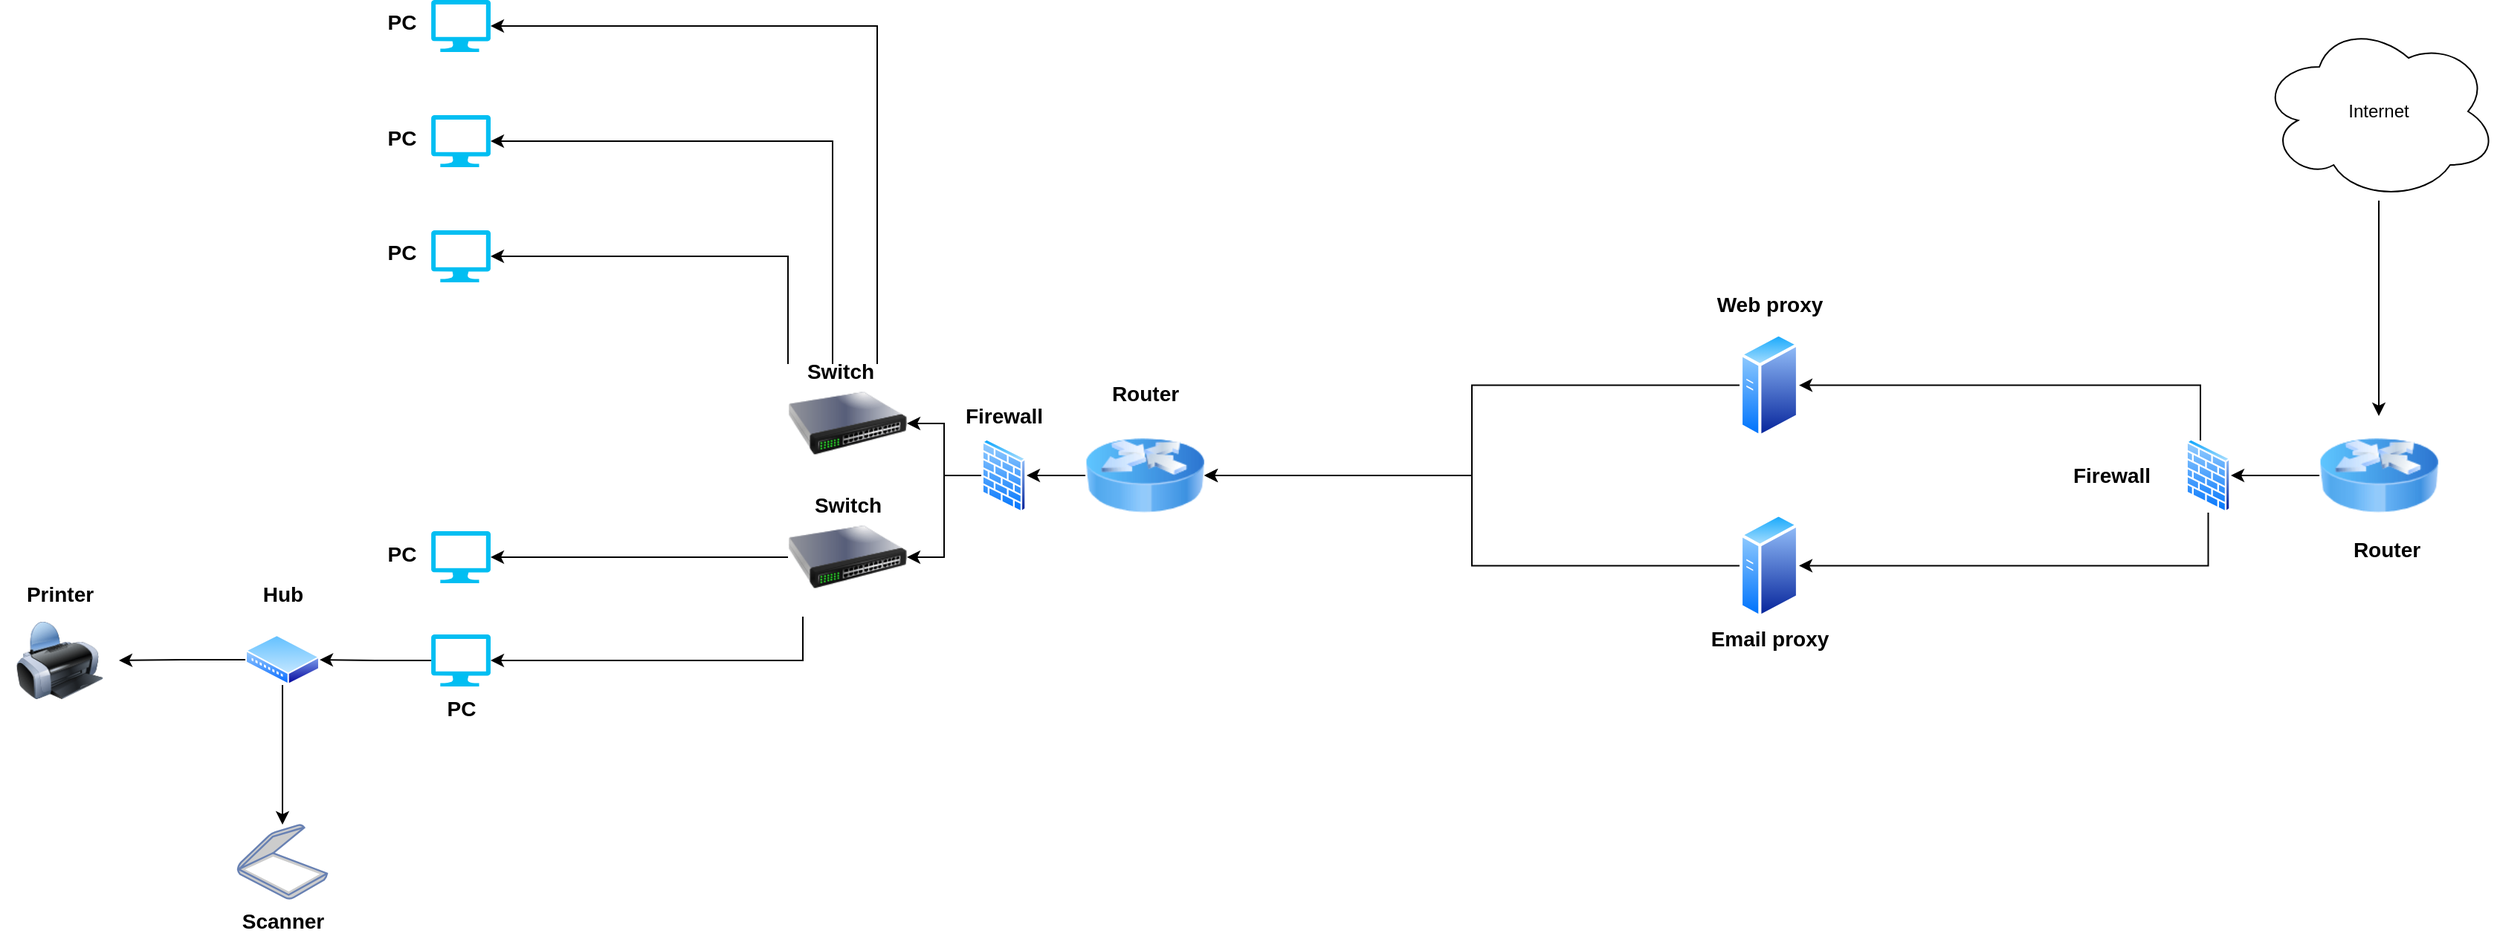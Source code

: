 <mxfile version="20.6.0" type="github"><diagram id="IYrGII0uLIEtw_tRA-mj" name="Page-1"><mxGraphModel dx="2957" dy="1070" grid="1" gridSize="10" guides="1" tooltips="1" connect="1" arrows="1" fold="1" page="1" pageScale="1" pageWidth="827" pageHeight="1169" math="0" shadow="0"><root><mxCell id="0"/><mxCell id="1" parent="0"/><mxCell id="fh5khjkU5Rfvh9hUlRVU-64" style="edgeStyle=orthogonalEdgeStyle;rounded=0;orthogonalLoop=1;jettySize=auto;html=1;" edge="1" parent="1" source="fh5khjkU5Rfvh9hUlRVU-1" target="fh5khjkU5Rfvh9hUlRVU-2"><mxGeometry relative="1" as="geometry"/></mxCell><mxCell id="fh5khjkU5Rfvh9hUlRVU-1" value="Internet" style="ellipse;shape=cloud;whiteSpace=wrap;html=1;" vertex="1" parent="1"><mxGeometry x="1310" y="20" width="160" height="120" as="geometry"/></mxCell><mxCell id="fh5khjkU5Rfvh9hUlRVU-48" style="edgeStyle=orthogonalEdgeStyle;rounded=0;orthogonalLoop=1;jettySize=auto;html=1;entryX=1;entryY=0.5;entryDx=0;entryDy=0;" edge="1" parent="1" source="fh5khjkU5Rfvh9hUlRVU-2" target="fh5khjkU5Rfvh9hUlRVU-31"><mxGeometry relative="1" as="geometry"/></mxCell><mxCell id="fh5khjkU5Rfvh9hUlRVU-2" value="" style="image;html=1;image=img/lib/clip_art/networking/Router_Icon_128x128.png" vertex="1" parent="1"><mxGeometry x="1350" y="285" width="80" height="80" as="geometry"/></mxCell><mxCell id="fh5khjkU5Rfvh9hUlRVU-38" style="edgeStyle=orthogonalEdgeStyle;rounded=0;orthogonalLoop=1;jettySize=auto;html=1;entryX=1;entryY=0.5;entryDx=0;entryDy=0;entryPerimeter=0;" edge="1" parent="1" source="fh5khjkU5Rfvh9hUlRVU-6" target="fh5khjkU5Rfvh9hUlRVU-14"><mxGeometry relative="1" as="geometry"><Array as="points"><mxPoint x="380" y="23"/></Array></mxGeometry></mxCell><mxCell id="fh5khjkU5Rfvh9hUlRVU-39" style="edgeStyle=orthogonalEdgeStyle;rounded=0;orthogonalLoop=1;jettySize=auto;html=1;entryX=1;entryY=0.5;entryDx=0;entryDy=0;entryPerimeter=0;" edge="1" parent="1" source="fh5khjkU5Rfvh9hUlRVU-6" target="fh5khjkU5Rfvh9hUlRVU-10"><mxGeometry relative="1" as="geometry"><Array as="points"><mxPoint x="350" y="100"/></Array></mxGeometry></mxCell><mxCell id="fh5khjkU5Rfvh9hUlRVU-40" style="edgeStyle=orthogonalEdgeStyle;rounded=0;orthogonalLoop=1;jettySize=auto;html=1;entryX=1;entryY=0.5;entryDx=0;entryDy=0;entryPerimeter=0;" edge="1" parent="1" source="fh5khjkU5Rfvh9hUlRVU-6" target="fh5khjkU5Rfvh9hUlRVU-13"><mxGeometry relative="1" as="geometry"><Array as="points"><mxPoint x="320" y="178"/></Array></mxGeometry></mxCell><mxCell id="fh5khjkU5Rfvh9hUlRVU-6" value="" style="image;html=1;image=img/lib/clip_art/networking/Switch_128x128.png" vertex="1" parent="1"><mxGeometry x="320" y="250" width="80" height="80" as="geometry"/></mxCell><mxCell id="fh5khjkU5Rfvh9hUlRVU-20" style="edgeStyle=orthogonalEdgeStyle;rounded=0;orthogonalLoop=1;jettySize=auto;html=1;entryX=1;entryY=0.5;entryDx=0;entryDy=0;entryPerimeter=0;" edge="1" parent="1" source="fh5khjkU5Rfvh9hUlRVU-7" target="fh5khjkU5Rfvh9hUlRVU-15"><mxGeometry relative="1" as="geometry"/></mxCell><mxCell id="fh5khjkU5Rfvh9hUlRVU-36" style="edgeStyle=orthogonalEdgeStyle;rounded=0;orthogonalLoop=1;jettySize=auto;html=1;entryX=1;entryY=0.5;entryDx=0;entryDy=0;entryPerimeter=0;" edge="1" parent="1" source="fh5khjkU5Rfvh9hUlRVU-7" target="fh5khjkU5Rfvh9hUlRVU-16"><mxGeometry relative="1" as="geometry"><Array as="points"><mxPoint x="330" y="450"/></Array></mxGeometry></mxCell><mxCell id="fh5khjkU5Rfvh9hUlRVU-7" value="" style="image;html=1;image=img/lib/clip_art/networking/Switch_128x128.png" vertex="1" parent="1"><mxGeometry x="320" y="340" width="80" height="80" as="geometry"/></mxCell><mxCell id="fh5khjkU5Rfvh9hUlRVU-10" value="" style="verticalLabelPosition=bottom;html=1;verticalAlign=top;align=center;strokeColor=none;fillColor=#00BEF2;shape=mxgraph.azure.computer;pointerEvents=1;" vertex="1" parent="1"><mxGeometry x="80" y="82.5" width="40" height="35" as="geometry"/></mxCell><mxCell id="fh5khjkU5Rfvh9hUlRVU-13" value="" style="verticalLabelPosition=bottom;html=1;verticalAlign=top;align=center;strokeColor=none;fillColor=#00BEF2;shape=mxgraph.azure.computer;pointerEvents=1;" vertex="1" parent="1"><mxGeometry x="80" y="160" width="40" height="35" as="geometry"/></mxCell><mxCell id="fh5khjkU5Rfvh9hUlRVU-14" value="" style="verticalLabelPosition=bottom;html=1;verticalAlign=top;align=center;strokeColor=none;fillColor=#00BEF2;shape=mxgraph.azure.computer;pointerEvents=1;" vertex="1" parent="1"><mxGeometry x="80" y="5" width="40" height="35" as="geometry"/></mxCell><mxCell id="fh5khjkU5Rfvh9hUlRVU-15" value="" style="verticalLabelPosition=bottom;html=1;verticalAlign=top;align=center;strokeColor=none;fillColor=#00BEF2;shape=mxgraph.azure.computer;pointerEvents=1;" vertex="1" parent="1"><mxGeometry x="80" y="362.5" width="40" height="35" as="geometry"/></mxCell><mxCell id="fh5khjkU5Rfvh9hUlRVU-27" style="edgeStyle=orthogonalEdgeStyle;rounded=0;orthogonalLoop=1;jettySize=auto;html=1;entryX=1;entryY=0.5;entryDx=0;entryDy=0;" edge="1" parent="1" source="fh5khjkU5Rfvh9hUlRVU-16" target="fh5khjkU5Rfvh9hUlRVU-24"><mxGeometry relative="1" as="geometry"/></mxCell><mxCell id="fh5khjkU5Rfvh9hUlRVU-16" value="" style="verticalLabelPosition=bottom;html=1;verticalAlign=top;align=center;strokeColor=none;fillColor=#00BEF2;shape=mxgraph.azure.computer;pointerEvents=1;" vertex="1" parent="1"><mxGeometry x="80" y="432" width="40" height="35" as="geometry"/></mxCell><mxCell id="fh5khjkU5Rfvh9hUlRVU-22" value="" style="fontColor=#0066CC;verticalAlign=top;verticalLabelPosition=bottom;labelPosition=center;align=center;html=1;outlineConnect=0;fillColor=#CCCCCC;strokeColor=#6881B3;gradientColor=none;gradientDirection=north;strokeWidth=2;shape=mxgraph.networks.scanner;" vertex="1" parent="1"><mxGeometry x="-50" y="560" width="60" height="50" as="geometry"/></mxCell><mxCell id="fh5khjkU5Rfvh9hUlRVU-23" value="" style="image;html=1;image=img/lib/clip_art/computers/Printer_128x128.png" vertex="1" parent="1"><mxGeometry x="-210" y="423.5" width="80" height="52" as="geometry"/></mxCell><mxCell id="fh5khjkU5Rfvh9hUlRVU-28" style="edgeStyle=orthogonalEdgeStyle;rounded=0;orthogonalLoop=1;jettySize=auto;html=1;entryX=1;entryY=0.5;entryDx=0;entryDy=0;" edge="1" parent="1" source="fh5khjkU5Rfvh9hUlRVU-24" target="fh5khjkU5Rfvh9hUlRVU-23"><mxGeometry relative="1" as="geometry"/></mxCell><mxCell id="fh5khjkU5Rfvh9hUlRVU-29" style="edgeStyle=orthogonalEdgeStyle;rounded=0;orthogonalLoop=1;jettySize=auto;html=1;" edge="1" parent="1" source="fh5khjkU5Rfvh9hUlRVU-24" target="fh5khjkU5Rfvh9hUlRVU-22"><mxGeometry relative="1" as="geometry"/></mxCell><mxCell id="fh5khjkU5Rfvh9hUlRVU-24" value="" style="aspect=fixed;perimeter=ellipsePerimeter;html=1;align=center;shadow=0;dashed=0;spacingTop=3;image;image=img/lib/active_directory/wiring_hub.svg;" vertex="1" parent="1"><mxGeometry x="-45" y="432" width="50" height="34" as="geometry"/></mxCell><mxCell id="fh5khjkU5Rfvh9hUlRVU-54" style="edgeStyle=orthogonalEdgeStyle;rounded=0;orthogonalLoop=1;jettySize=auto;html=1;entryX=1;entryY=0.5;entryDx=0;entryDy=0;" edge="1" parent="1" source="fh5khjkU5Rfvh9hUlRVU-31" target="fh5khjkU5Rfvh9hUlRVU-50"><mxGeometry relative="1" as="geometry"><Array as="points"><mxPoint x="1270" y="264"/></Array></mxGeometry></mxCell><mxCell id="fh5khjkU5Rfvh9hUlRVU-56" style="edgeStyle=orthogonalEdgeStyle;rounded=0;orthogonalLoop=1;jettySize=auto;html=1;entryX=1;entryY=0.5;entryDx=0;entryDy=0;" edge="1" parent="1" source="fh5khjkU5Rfvh9hUlRVU-31" target="fh5khjkU5Rfvh9hUlRVU-53"><mxGeometry relative="1" as="geometry"><Array as="points"><mxPoint x="1275" y="386"/></Array></mxGeometry></mxCell><mxCell id="fh5khjkU5Rfvh9hUlRVU-31" value="" style="aspect=fixed;perimeter=ellipsePerimeter;html=1;align=center;shadow=0;dashed=0;spacingTop=3;image;image=img/lib/active_directory/firewall.svg;direction=east;" vertex="1" parent="1"><mxGeometry x="1260" y="300" width="30.5" height="50" as="geometry"/></mxCell><mxCell id="fh5khjkU5Rfvh9hUlRVU-63" style="edgeStyle=orthogonalEdgeStyle;rounded=0;orthogonalLoop=1;jettySize=auto;html=1;entryX=1;entryY=0.5;entryDx=0;entryDy=0;" edge="1" parent="1" source="fh5khjkU5Rfvh9hUlRVU-46" target="fh5khjkU5Rfvh9hUlRVU-60"><mxGeometry relative="1" as="geometry"/></mxCell><mxCell id="fh5khjkU5Rfvh9hUlRVU-46" value="" style="image;html=1;image=img/lib/clip_art/networking/Router_Icon_128x128.png" vertex="1" parent="1"><mxGeometry x="520" y="285" width="80" height="80" as="geometry"/></mxCell><mxCell id="fh5khjkU5Rfvh9hUlRVU-57" style="edgeStyle=orthogonalEdgeStyle;rounded=0;orthogonalLoop=1;jettySize=auto;html=1;entryX=1;entryY=0.5;entryDx=0;entryDy=0;" edge="1" parent="1" source="fh5khjkU5Rfvh9hUlRVU-50" target="fh5khjkU5Rfvh9hUlRVU-46"><mxGeometry relative="1" as="geometry"/></mxCell><mxCell id="fh5khjkU5Rfvh9hUlRVU-50" value="" style="aspect=fixed;perimeter=ellipsePerimeter;html=1;align=center;shadow=0;dashed=0;spacingTop=3;image;image=img/lib/active_directory/generic_server.svg;" vertex="1" parent="1"><mxGeometry x="960" y="228.57" width="40" height="71.43" as="geometry"/></mxCell><mxCell id="fh5khjkU5Rfvh9hUlRVU-59" style="edgeStyle=orthogonalEdgeStyle;rounded=0;orthogonalLoop=1;jettySize=auto;html=1;entryX=1;entryY=0.5;entryDx=0;entryDy=0;" edge="1" parent="1" source="fh5khjkU5Rfvh9hUlRVU-53" target="fh5khjkU5Rfvh9hUlRVU-46"><mxGeometry relative="1" as="geometry"/></mxCell><mxCell id="fh5khjkU5Rfvh9hUlRVU-53" value="" style="aspect=fixed;perimeter=ellipsePerimeter;html=1;align=center;shadow=0;dashed=0;spacingTop=3;image;image=img/lib/active_directory/generic_server.svg;" vertex="1" parent="1"><mxGeometry x="960" y="350" width="40" height="71.43" as="geometry"/></mxCell><mxCell id="fh5khjkU5Rfvh9hUlRVU-61" style="edgeStyle=orthogonalEdgeStyle;rounded=0;orthogonalLoop=1;jettySize=auto;html=1;entryX=1;entryY=0.5;entryDx=0;entryDy=0;" edge="1" parent="1" source="fh5khjkU5Rfvh9hUlRVU-60" target="fh5khjkU5Rfvh9hUlRVU-6"><mxGeometry relative="1" as="geometry"/></mxCell><mxCell id="fh5khjkU5Rfvh9hUlRVU-62" style="edgeStyle=orthogonalEdgeStyle;rounded=0;orthogonalLoop=1;jettySize=auto;html=1;entryX=1;entryY=0.5;entryDx=0;entryDy=0;" edge="1" parent="1" source="fh5khjkU5Rfvh9hUlRVU-60" target="fh5khjkU5Rfvh9hUlRVU-7"><mxGeometry relative="1" as="geometry"/></mxCell><mxCell id="fh5khjkU5Rfvh9hUlRVU-60" value="" style="aspect=fixed;perimeter=ellipsePerimeter;html=1;align=center;shadow=0;dashed=0;spacingTop=3;image;image=img/lib/active_directory/firewall.svg;direction=east;" vertex="1" parent="1"><mxGeometry x="450" y="300" width="30.5" height="50" as="geometry"/></mxCell><mxCell id="fh5khjkU5Rfvh9hUlRVU-66" value="&lt;b&gt;Web proxy&lt;/b&gt;" style="text;html=1;align=center;verticalAlign=middle;resizable=0;points=[];autosize=1;strokeColor=none;fillColor=none;fontSize=14;" vertex="1" parent="1"><mxGeometry x="935" y="195" width="90" height="30" as="geometry"/></mxCell><mxCell id="fh5khjkU5Rfvh9hUlRVU-67" value="&lt;b&gt;Email proxy&lt;/b&gt;" style="text;html=1;align=center;verticalAlign=middle;resizable=0;points=[];autosize=1;strokeColor=none;fillColor=none;fontSize=14;" vertex="1" parent="1"><mxGeometry x="930" y="420" width="100" height="30" as="geometry"/></mxCell><mxCell id="fh5khjkU5Rfvh9hUlRVU-69" value="&lt;b&gt;Hub&lt;/b&gt;" style="text;html=1;align=center;verticalAlign=middle;resizable=0;points=[];autosize=1;strokeColor=none;fillColor=none;fontSize=14;" vertex="1" parent="1"><mxGeometry x="-45" y="390" width="50" height="30" as="geometry"/></mxCell><mxCell id="fh5khjkU5Rfvh9hUlRVU-70" value="&lt;b&gt;Switch&lt;/b&gt;" style="text;html=1;align=center;verticalAlign=middle;resizable=0;points=[];autosize=1;strokeColor=none;fillColor=none;fontSize=14;" vertex="1" parent="1"><mxGeometry x="320" y="240" width="70" height="30" as="geometry"/></mxCell><mxCell id="fh5khjkU5Rfvh9hUlRVU-71" value="&lt;b&gt;Switch&lt;/b&gt;" style="text;html=1;align=center;verticalAlign=middle;resizable=0;points=[];autosize=1;strokeColor=none;fillColor=none;fontSize=14;" vertex="1" parent="1"><mxGeometry x="325" y="330" width="70" height="30" as="geometry"/></mxCell><mxCell id="fh5khjkU5Rfvh9hUlRVU-72" value="&lt;b&gt;Firewall&lt;/b&gt;" style="text;html=1;align=center;verticalAlign=middle;resizable=0;points=[];autosize=1;strokeColor=none;fillColor=none;fontSize=14;" vertex="1" parent="1"><mxGeometry x="1170" y="310" width="80" height="30" as="geometry"/></mxCell><mxCell id="fh5khjkU5Rfvh9hUlRVU-73" value="&lt;b&gt;Firewall&lt;/b&gt;" style="text;html=1;align=center;verticalAlign=middle;resizable=0;points=[];autosize=1;strokeColor=none;fillColor=none;fontSize=14;" vertex="1" parent="1"><mxGeometry x="425.25" y="270" width="80" height="30" as="geometry"/></mxCell><mxCell id="fh5khjkU5Rfvh9hUlRVU-75" value="&lt;b&gt;Router&lt;/b&gt;" style="text;html=1;align=center;verticalAlign=middle;resizable=0;points=[];autosize=1;strokeColor=none;fillColor=none;fontSize=14;" vertex="1" parent="1"><mxGeometry x="525" y="255" width="70" height="30" as="geometry"/></mxCell><mxCell id="fh5khjkU5Rfvh9hUlRVU-76" value="&lt;b&gt;Router&lt;/b&gt;" style="text;html=1;align=center;verticalAlign=middle;resizable=0;points=[];autosize=1;strokeColor=none;fillColor=none;fontSize=14;" vertex="1" parent="1"><mxGeometry x="1360" y="360" width="70" height="30" as="geometry"/></mxCell><mxCell id="fh5khjkU5Rfvh9hUlRVU-77" value="&lt;b&gt;PC&lt;/b&gt;" style="text;html=1;align=center;verticalAlign=middle;resizable=0;points=[];autosize=1;strokeColor=none;fillColor=none;fontSize=14;" vertex="1" parent="1"><mxGeometry x="40" y="5" width="40" height="30" as="geometry"/></mxCell><mxCell id="fh5khjkU5Rfvh9hUlRVU-78" value="&lt;b&gt;PC&lt;/b&gt;" style="text;html=1;align=center;verticalAlign=middle;resizable=0;points=[];autosize=1;strokeColor=none;fillColor=none;fontSize=14;" vertex="1" parent="1"><mxGeometry x="40" y="82.5" width="40" height="30" as="geometry"/></mxCell><mxCell id="fh5khjkU5Rfvh9hUlRVU-79" value="&lt;b&gt;PC&lt;/b&gt;" style="text;html=1;align=center;verticalAlign=middle;resizable=0;points=[];autosize=1;strokeColor=none;fillColor=none;fontSize=14;" vertex="1" parent="1"><mxGeometry x="40" y="160" width="40" height="30" as="geometry"/></mxCell><mxCell id="fh5khjkU5Rfvh9hUlRVU-80" value="&lt;b&gt;PC&lt;/b&gt;" style="text;html=1;align=center;verticalAlign=middle;resizable=0;points=[];autosize=1;strokeColor=none;fillColor=none;fontSize=14;" vertex="1" parent="1"><mxGeometry x="40" y="362.5" width="40" height="30" as="geometry"/></mxCell><mxCell id="fh5khjkU5Rfvh9hUlRVU-81" value="&lt;b&gt;PC&lt;/b&gt;" style="text;html=1;align=center;verticalAlign=middle;resizable=0;points=[];autosize=1;strokeColor=none;fillColor=none;fontSize=14;" vertex="1" parent="1"><mxGeometry x="80" y="467" width="40" height="30" as="geometry"/></mxCell><mxCell id="fh5khjkU5Rfvh9hUlRVU-84" value="&lt;b&gt;Printer&lt;/b&gt;" style="text;html=1;align=center;verticalAlign=middle;resizable=0;points=[];autosize=1;strokeColor=none;fillColor=none;fontSize=14;" vertex="1" parent="1"><mxGeometry x="-205" y="390" width="70" height="30" as="geometry"/></mxCell><mxCell id="fh5khjkU5Rfvh9hUlRVU-85" value="&lt;b&gt;Scanner&lt;/b&gt;" style="text;html=1;align=center;verticalAlign=middle;resizable=0;points=[];autosize=1;strokeColor=none;fillColor=none;fontSize=14;" vertex="1" parent="1"><mxGeometry x="-60" y="610" width="80" height="30" as="geometry"/></mxCell></root></mxGraphModel></diagram></mxfile>